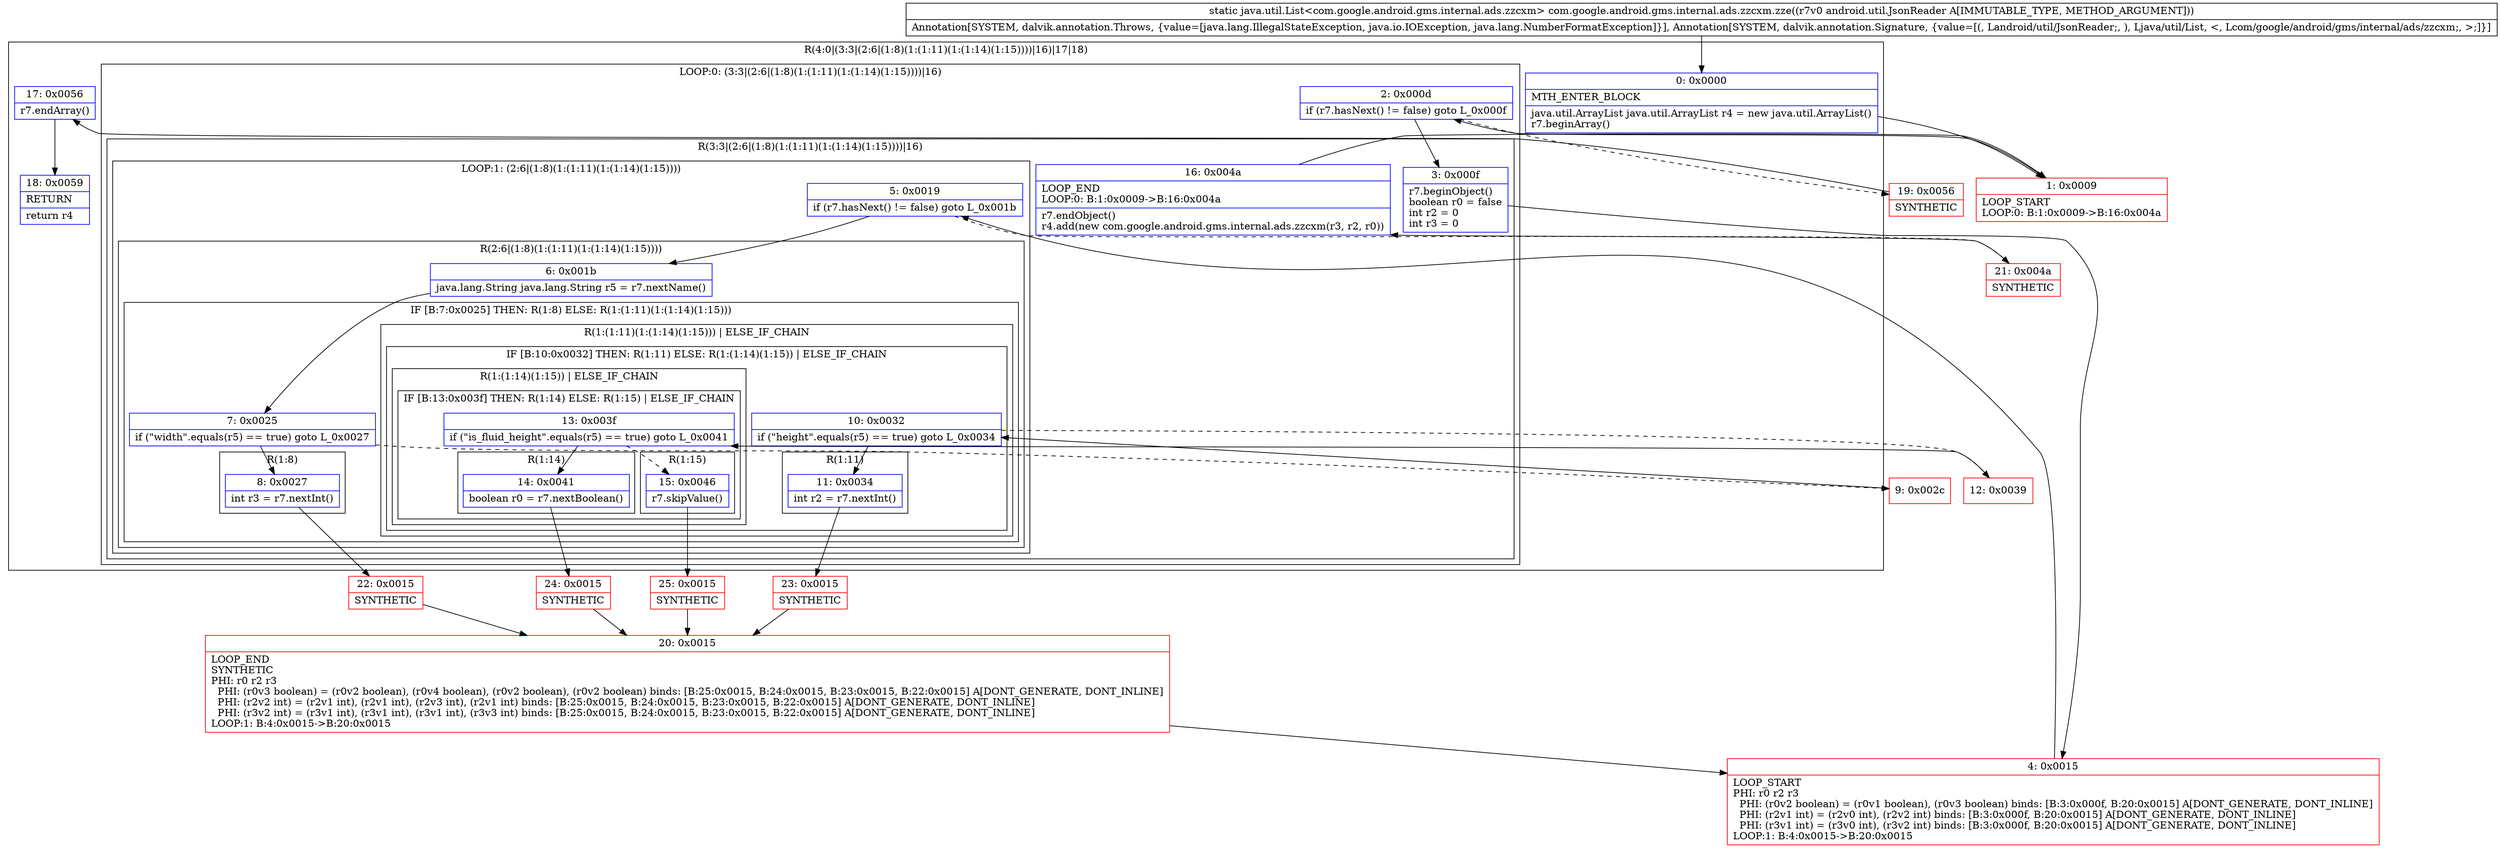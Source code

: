 digraph "CFG forcom.google.android.gms.internal.ads.zzcxm.zze(Landroid\/util\/JsonReader;)Ljava\/util\/List;" {
subgraph cluster_Region_2092310206 {
label = "R(4:0|(3:3|(2:6|(1:8)(1:(1:11)(1:(1:14)(1:15))))|16)|17|18)";
node [shape=record,color=blue];
Node_0 [shape=record,label="{0\:\ 0x0000|MTH_ENTER_BLOCK\l|java.util.ArrayList java.util.ArrayList r4 = new java.util.ArrayList()\lr7.beginArray()\l}"];
subgraph cluster_LoopRegion_955186637 {
label = "LOOP:0: (3:3|(2:6|(1:8)(1:(1:11)(1:(1:14)(1:15))))|16)";
node [shape=record,color=blue];
Node_2 [shape=record,label="{2\:\ 0x000d|if (r7.hasNext() != false) goto L_0x000f\l}"];
subgraph cluster_Region_1388132135 {
label = "R(3:3|(2:6|(1:8)(1:(1:11)(1:(1:14)(1:15))))|16)";
node [shape=record,color=blue];
Node_3 [shape=record,label="{3\:\ 0x000f|r7.beginObject()\lboolean r0 = false\lint r2 = 0\lint r3 = 0\l}"];
subgraph cluster_LoopRegion_945128757 {
label = "LOOP:1: (2:6|(1:8)(1:(1:11)(1:(1:14)(1:15))))";
node [shape=record,color=blue];
Node_5 [shape=record,label="{5\:\ 0x0019|if (r7.hasNext() != false) goto L_0x001b\l}"];
subgraph cluster_Region_1509462544 {
label = "R(2:6|(1:8)(1:(1:11)(1:(1:14)(1:15))))";
node [shape=record,color=blue];
Node_6 [shape=record,label="{6\:\ 0x001b|java.lang.String java.lang.String r5 = r7.nextName()\l}"];
subgraph cluster_IfRegion_1033017631 {
label = "IF [B:7:0x0025] THEN: R(1:8) ELSE: R(1:(1:11)(1:(1:14)(1:15)))";
node [shape=record,color=blue];
Node_7 [shape=record,label="{7\:\ 0x0025|if (\"width\".equals(r5) == true) goto L_0x0027\l}"];
subgraph cluster_Region_1648858480 {
label = "R(1:8)";
node [shape=record,color=blue];
Node_8 [shape=record,label="{8\:\ 0x0027|int r3 = r7.nextInt()\l}"];
}
subgraph cluster_Region_1905050983 {
label = "R(1:(1:11)(1:(1:14)(1:15))) | ELSE_IF_CHAIN\l";
node [shape=record,color=blue];
subgraph cluster_IfRegion_1381653553 {
label = "IF [B:10:0x0032] THEN: R(1:11) ELSE: R(1:(1:14)(1:15)) | ELSE_IF_CHAIN\l";
node [shape=record,color=blue];
Node_10 [shape=record,label="{10\:\ 0x0032|if (\"height\".equals(r5) == true) goto L_0x0034\l}"];
subgraph cluster_Region_776486377 {
label = "R(1:11)";
node [shape=record,color=blue];
Node_11 [shape=record,label="{11\:\ 0x0034|int r2 = r7.nextInt()\l}"];
}
subgraph cluster_Region_248129026 {
label = "R(1:(1:14)(1:15)) | ELSE_IF_CHAIN\l";
node [shape=record,color=blue];
subgraph cluster_IfRegion_216579871 {
label = "IF [B:13:0x003f] THEN: R(1:14) ELSE: R(1:15) | ELSE_IF_CHAIN\l";
node [shape=record,color=blue];
Node_13 [shape=record,label="{13\:\ 0x003f|if (\"is_fluid_height\".equals(r5) == true) goto L_0x0041\l}"];
subgraph cluster_Region_528444974 {
label = "R(1:14)";
node [shape=record,color=blue];
Node_14 [shape=record,label="{14\:\ 0x0041|boolean r0 = r7.nextBoolean()\l}"];
}
subgraph cluster_Region_1090892419 {
label = "R(1:15)";
node [shape=record,color=blue];
Node_15 [shape=record,label="{15\:\ 0x0046|r7.skipValue()\l}"];
}
}
}
}
}
}
}
}
Node_16 [shape=record,label="{16\:\ 0x004a|LOOP_END\lLOOP:0: B:1:0x0009\-\>B:16:0x004a\l|r7.endObject()\lr4.add(new com.google.android.gms.internal.ads.zzcxm(r3, r2, r0))\l}"];
}
}
Node_17 [shape=record,label="{17\:\ 0x0056|r7.endArray()\l}"];
Node_18 [shape=record,label="{18\:\ 0x0059|RETURN\l|return r4\l}"];
}
Node_1 [shape=record,color=red,label="{1\:\ 0x0009|LOOP_START\lLOOP:0: B:1:0x0009\-\>B:16:0x004a\l}"];
Node_4 [shape=record,color=red,label="{4\:\ 0x0015|LOOP_START\lPHI: r0 r2 r3 \l  PHI: (r0v2 boolean) = (r0v1 boolean), (r0v3 boolean) binds: [B:3:0x000f, B:20:0x0015] A[DONT_GENERATE, DONT_INLINE]\l  PHI: (r2v1 int) = (r2v0 int), (r2v2 int) binds: [B:3:0x000f, B:20:0x0015] A[DONT_GENERATE, DONT_INLINE]\l  PHI: (r3v1 int) = (r3v0 int), (r3v2 int) binds: [B:3:0x000f, B:20:0x0015] A[DONT_GENERATE, DONT_INLINE]\lLOOP:1: B:4:0x0015\-\>B:20:0x0015\l}"];
Node_9 [shape=record,color=red,label="{9\:\ 0x002c}"];
Node_12 [shape=record,color=red,label="{12\:\ 0x0039}"];
Node_19 [shape=record,color=red,label="{19\:\ 0x0056|SYNTHETIC\l}"];
Node_20 [shape=record,color=red,label="{20\:\ 0x0015|LOOP_END\lSYNTHETIC\lPHI: r0 r2 r3 \l  PHI: (r0v3 boolean) = (r0v2 boolean), (r0v4 boolean), (r0v2 boolean), (r0v2 boolean) binds: [B:25:0x0015, B:24:0x0015, B:23:0x0015, B:22:0x0015] A[DONT_GENERATE, DONT_INLINE]\l  PHI: (r2v2 int) = (r2v1 int), (r2v1 int), (r2v3 int), (r2v1 int) binds: [B:25:0x0015, B:24:0x0015, B:23:0x0015, B:22:0x0015] A[DONT_GENERATE, DONT_INLINE]\l  PHI: (r3v2 int) = (r3v1 int), (r3v1 int), (r3v1 int), (r3v3 int) binds: [B:25:0x0015, B:24:0x0015, B:23:0x0015, B:22:0x0015] A[DONT_GENERATE, DONT_INLINE]\lLOOP:1: B:4:0x0015\-\>B:20:0x0015\l}"];
Node_21 [shape=record,color=red,label="{21\:\ 0x004a|SYNTHETIC\l}"];
Node_22 [shape=record,color=red,label="{22\:\ 0x0015|SYNTHETIC\l}"];
Node_23 [shape=record,color=red,label="{23\:\ 0x0015|SYNTHETIC\l}"];
Node_24 [shape=record,color=red,label="{24\:\ 0x0015|SYNTHETIC\l}"];
Node_25 [shape=record,color=red,label="{25\:\ 0x0015|SYNTHETIC\l}"];
MethodNode[shape=record,label="{static java.util.List\<com.google.android.gms.internal.ads.zzcxm\> com.google.android.gms.internal.ads.zzcxm.zze((r7v0 android.util.JsonReader A[IMMUTABLE_TYPE, METHOD_ARGUMENT]))  | Annotation[SYSTEM, dalvik.annotation.Throws, \{value=[java.lang.IllegalStateException, java.io.IOException, java.lang.NumberFormatException]\}], Annotation[SYSTEM, dalvik.annotation.Signature, \{value=[(, Landroid\/util\/JsonReader;, ), Ljava\/util\/List, \<, Lcom\/google\/android\/gms\/internal\/ads\/zzcxm;, \>;]\}]\l}"];
MethodNode -> Node_0;
Node_0 -> Node_1;
Node_2 -> Node_3;
Node_2 -> Node_19[style=dashed];
Node_3 -> Node_4;
Node_5 -> Node_6;
Node_5 -> Node_21[style=dashed];
Node_6 -> Node_7;
Node_7 -> Node_8;
Node_7 -> Node_9[style=dashed];
Node_8 -> Node_22;
Node_10 -> Node_11;
Node_10 -> Node_12[style=dashed];
Node_11 -> Node_23;
Node_13 -> Node_14;
Node_13 -> Node_15[style=dashed];
Node_14 -> Node_24;
Node_15 -> Node_25;
Node_16 -> Node_1;
Node_17 -> Node_18;
Node_1 -> Node_2;
Node_4 -> Node_5;
Node_9 -> Node_10;
Node_12 -> Node_13;
Node_19 -> Node_17;
Node_20 -> Node_4;
Node_21 -> Node_16;
Node_22 -> Node_20;
Node_23 -> Node_20;
Node_24 -> Node_20;
Node_25 -> Node_20;
}

